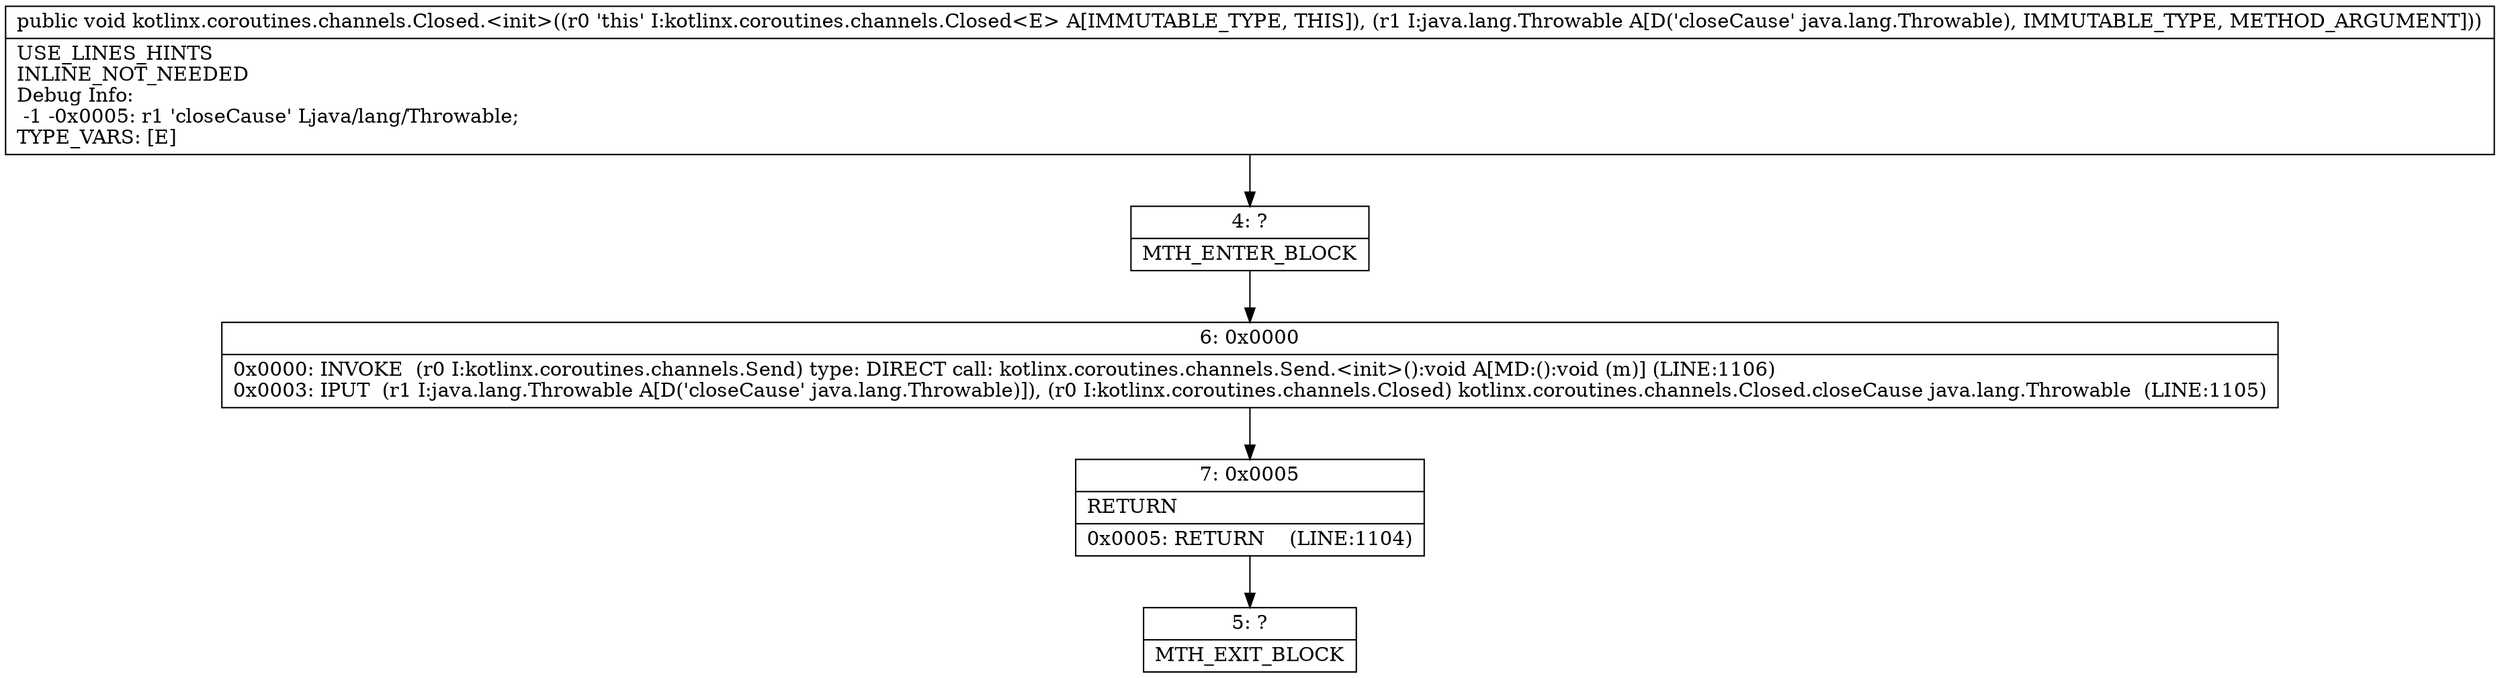 digraph "CFG forkotlinx.coroutines.channels.Closed.\<init\>(Ljava\/lang\/Throwable;)V" {
Node_4 [shape=record,label="{4\:\ ?|MTH_ENTER_BLOCK\l}"];
Node_6 [shape=record,label="{6\:\ 0x0000|0x0000: INVOKE  (r0 I:kotlinx.coroutines.channels.Send) type: DIRECT call: kotlinx.coroutines.channels.Send.\<init\>():void A[MD:():void (m)] (LINE:1106)\l0x0003: IPUT  (r1 I:java.lang.Throwable A[D('closeCause' java.lang.Throwable)]), (r0 I:kotlinx.coroutines.channels.Closed) kotlinx.coroutines.channels.Closed.closeCause java.lang.Throwable  (LINE:1105)\l}"];
Node_7 [shape=record,label="{7\:\ 0x0005|RETURN\l|0x0005: RETURN    (LINE:1104)\l}"];
Node_5 [shape=record,label="{5\:\ ?|MTH_EXIT_BLOCK\l}"];
MethodNode[shape=record,label="{public void kotlinx.coroutines.channels.Closed.\<init\>((r0 'this' I:kotlinx.coroutines.channels.Closed\<E\> A[IMMUTABLE_TYPE, THIS]), (r1 I:java.lang.Throwable A[D('closeCause' java.lang.Throwable), IMMUTABLE_TYPE, METHOD_ARGUMENT]))  | USE_LINES_HINTS\lINLINE_NOT_NEEDED\lDebug Info:\l  \-1 \-0x0005: r1 'closeCause' Ljava\/lang\/Throwable;\lTYPE_VARS: [E]\l}"];
MethodNode -> Node_4;Node_4 -> Node_6;
Node_6 -> Node_7;
Node_7 -> Node_5;
}

